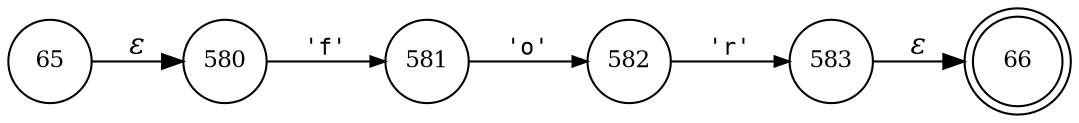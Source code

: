 digraph ATN {
rankdir=LR;
s66[fontsize=11, label="66", shape=doublecircle, fixedsize=true, width=.6];
s65[fontsize=11,label="65", shape=circle, fixedsize=true, width=.55, peripheries=1];
s580[fontsize=11,label="580", shape=circle, fixedsize=true, width=.55, peripheries=1];
s581[fontsize=11,label="581", shape=circle, fixedsize=true, width=.55, peripheries=1];
s582[fontsize=11,label="582", shape=circle, fixedsize=true, width=.55, peripheries=1];
s583[fontsize=11,label="583", shape=circle, fixedsize=true, width=.55, peripheries=1];
s65 -> s580 [fontname="Times-Italic", label="&epsilon;"];
s580 -> s581 [fontsize=11, fontname="Courier", arrowsize=.7, label = "'f'", arrowhead = normal];
s581 -> s582 [fontsize=11, fontname="Courier", arrowsize=.7, label = "'o'", arrowhead = normal];
s582 -> s583 [fontsize=11, fontname="Courier", arrowsize=.7, label = "'r'", arrowhead = normal];
s583 -> s66 [fontname="Times-Italic", label="&epsilon;"];
}